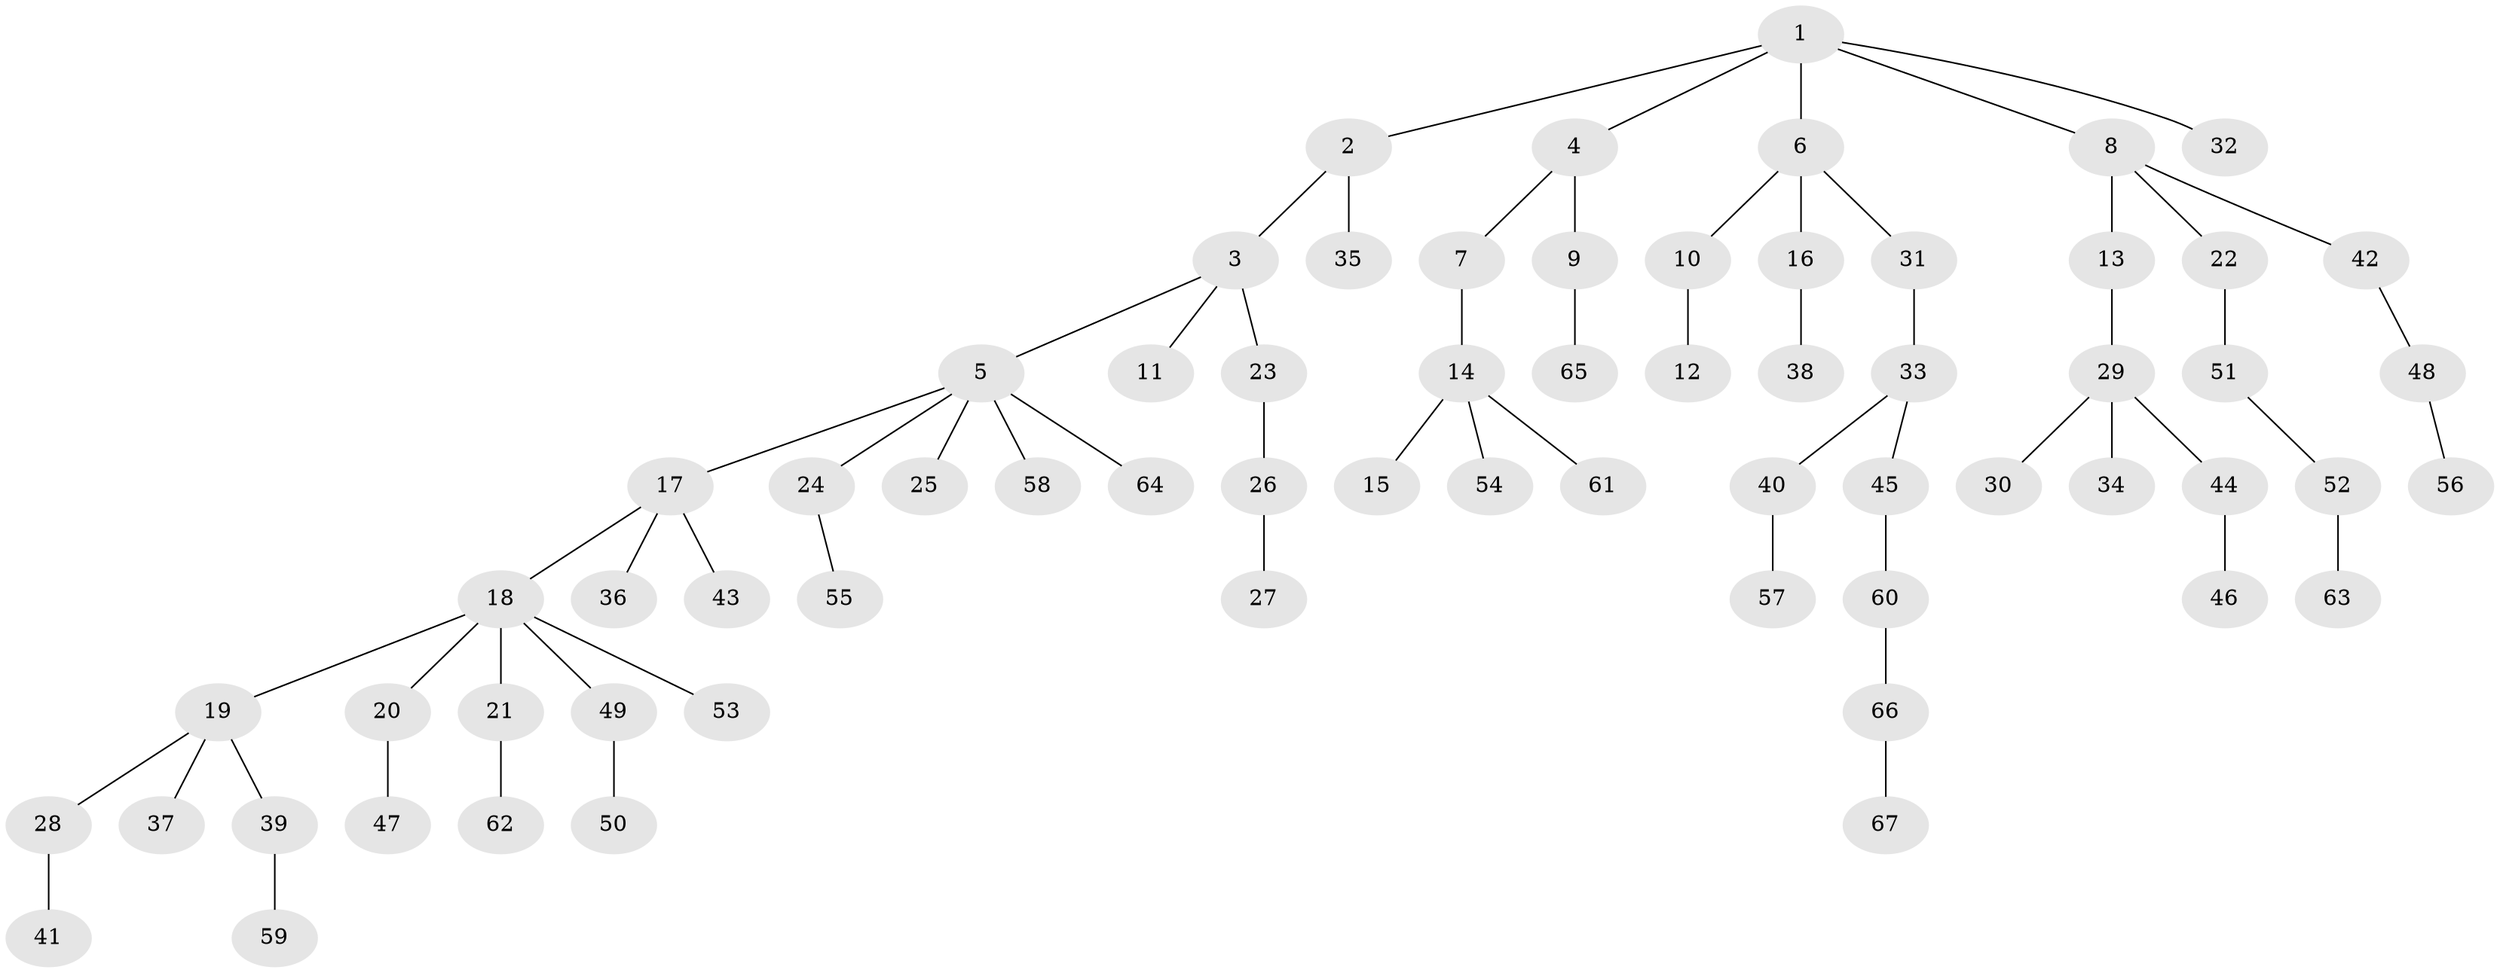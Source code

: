 // coarse degree distribution, {7: 0.030303030303030304, 5: 0.030303030303030304, 3: 0.15151515151515152, 2: 0.24242424242424243, 1: 0.5151515151515151, 4: 0.030303030303030304}
// Generated by graph-tools (version 1.1) at 2025/19/03/04/25 18:19:23]
// undirected, 67 vertices, 66 edges
graph export_dot {
graph [start="1"]
  node [color=gray90,style=filled];
  1;
  2;
  3;
  4;
  5;
  6;
  7;
  8;
  9;
  10;
  11;
  12;
  13;
  14;
  15;
  16;
  17;
  18;
  19;
  20;
  21;
  22;
  23;
  24;
  25;
  26;
  27;
  28;
  29;
  30;
  31;
  32;
  33;
  34;
  35;
  36;
  37;
  38;
  39;
  40;
  41;
  42;
  43;
  44;
  45;
  46;
  47;
  48;
  49;
  50;
  51;
  52;
  53;
  54;
  55;
  56;
  57;
  58;
  59;
  60;
  61;
  62;
  63;
  64;
  65;
  66;
  67;
  1 -- 2;
  1 -- 4;
  1 -- 6;
  1 -- 8;
  1 -- 32;
  2 -- 3;
  2 -- 35;
  3 -- 5;
  3 -- 11;
  3 -- 23;
  4 -- 7;
  4 -- 9;
  5 -- 17;
  5 -- 24;
  5 -- 25;
  5 -- 58;
  5 -- 64;
  6 -- 10;
  6 -- 16;
  6 -- 31;
  7 -- 14;
  8 -- 13;
  8 -- 22;
  8 -- 42;
  9 -- 65;
  10 -- 12;
  13 -- 29;
  14 -- 15;
  14 -- 54;
  14 -- 61;
  16 -- 38;
  17 -- 18;
  17 -- 36;
  17 -- 43;
  18 -- 19;
  18 -- 20;
  18 -- 21;
  18 -- 49;
  18 -- 53;
  19 -- 28;
  19 -- 37;
  19 -- 39;
  20 -- 47;
  21 -- 62;
  22 -- 51;
  23 -- 26;
  24 -- 55;
  26 -- 27;
  28 -- 41;
  29 -- 30;
  29 -- 34;
  29 -- 44;
  31 -- 33;
  33 -- 40;
  33 -- 45;
  39 -- 59;
  40 -- 57;
  42 -- 48;
  44 -- 46;
  45 -- 60;
  48 -- 56;
  49 -- 50;
  51 -- 52;
  52 -- 63;
  60 -- 66;
  66 -- 67;
}
